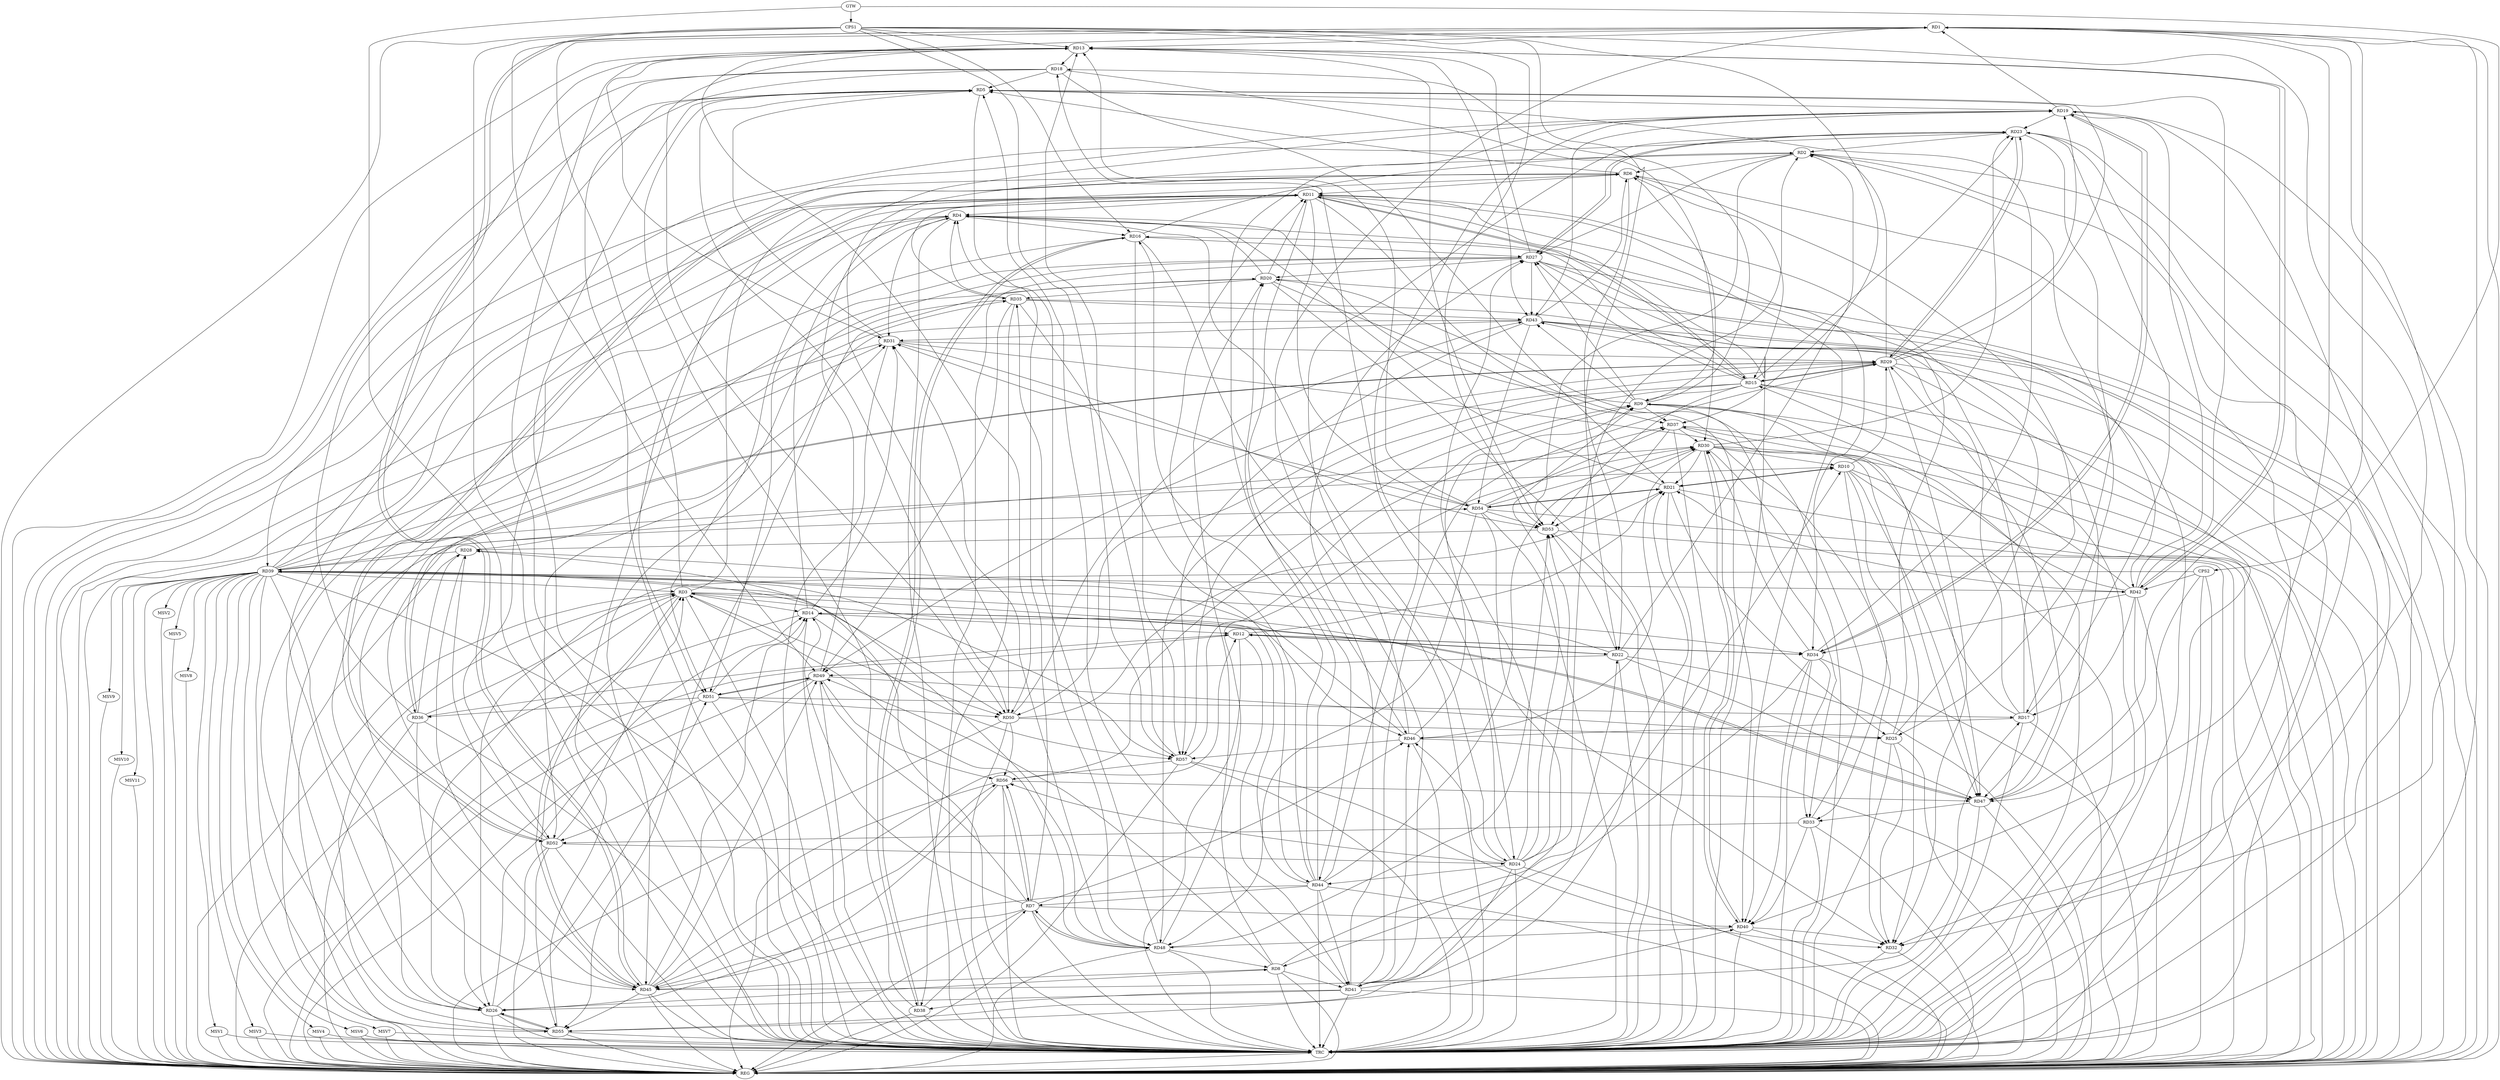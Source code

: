 strict digraph G {
  RD1 [ label="RD1" ];
  RD2 [ label="RD2" ];
  RD3 [ label="RD3" ];
  RD4 [ label="RD4" ];
  RD5 [ label="RD5" ];
  RD6 [ label="RD6" ];
  RD7 [ label="RD7" ];
  RD8 [ label="RD8" ];
  RD9 [ label="RD9" ];
  RD10 [ label="RD10" ];
  RD11 [ label="RD11" ];
  RD12 [ label="RD12" ];
  RD13 [ label="RD13" ];
  RD14 [ label="RD14" ];
  RD15 [ label="RD15" ];
  RD16 [ label="RD16" ];
  RD17 [ label="RD17" ];
  RD18 [ label="RD18" ];
  RD19 [ label="RD19" ];
  RD20 [ label="RD20" ];
  RD21 [ label="RD21" ];
  RD22 [ label="RD22" ];
  RD23 [ label="RD23" ];
  RD24 [ label="RD24" ];
  RD25 [ label="RD25" ];
  RD26 [ label="RD26" ];
  RD27 [ label="RD27" ];
  RD28 [ label="RD28" ];
  RD29 [ label="RD29" ];
  RD30 [ label="RD30" ];
  RD31 [ label="RD31" ];
  RD32 [ label="RD32" ];
  RD33 [ label="RD33" ];
  RD34 [ label="RD34" ];
  RD35 [ label="RD35" ];
  RD36 [ label="RD36" ];
  RD37 [ label="RD37" ];
  RD38 [ label="RD38" ];
  RD39 [ label="RD39" ];
  RD40 [ label="RD40" ];
  RD41 [ label="RD41" ];
  RD42 [ label="RD42" ];
  RD43 [ label="RD43" ];
  RD44 [ label="RD44" ];
  RD45 [ label="RD45" ];
  RD46 [ label="RD46" ];
  RD47 [ label="RD47" ];
  RD48 [ label="RD48" ];
  RD49 [ label="RD49" ];
  RD50 [ label="RD50" ];
  RD51 [ label="RD51" ];
  RD52 [ label="RD52" ];
  RD53 [ label="RD53" ];
  RD54 [ label="RD54" ];
  RD55 [ label="RD55" ];
  RD56 [ label="RD56" ];
  RD57 [ label="RD57" ];
  CPS1 [ label="CPS1" ];
  CPS2 [ label="CPS2" ];
  GTW [ label="GTW" ];
  REG [ label="REG" ];
  TRC [ label="TRC" ];
  MSV1 [ label="MSV1" ];
  MSV2 [ label="MSV2" ];
  MSV3 [ label="MSV3" ];
  MSV4 [ label="MSV4" ];
  MSV5 [ label="MSV5" ];
  MSV6 [ label="MSV6" ];
  MSV7 [ label="MSV7" ];
  MSV8 [ label="MSV8" ];
  MSV9 [ label="MSV9" ];
  MSV10 [ label="MSV10" ];
  MSV11 [ label="MSV11" ];
  RD3 -> RD1;
  RD1 -> RD13;
  RD19 -> RD1;
  RD1 -> RD32;
  RD1 -> RD40;
  RD1 -> RD41;
  RD1 -> RD45;
  RD45 -> RD1;
  RD47 -> RD1;
  RD1 -> RD50;
  RD2 -> RD6;
  RD16 -> RD2;
  RD2 -> RD17;
  RD22 -> RD2;
  RD23 -> RD2;
  RD24 -> RD2;
  RD2 -> RD27;
  RD29 -> RD2;
  RD2 -> RD50;
  RD2 -> RD53;
  RD3 -> RD6;
  RD3 -> RD14;
  RD3 -> RD26;
  RD3 -> RD32;
  RD36 -> RD3;
  RD39 -> RD3;
  RD44 -> RD3;
  RD3 -> RD45;
  RD45 -> RD3;
  RD3 -> RD46;
  RD48 -> RD3;
  RD3 -> RD50;
  RD52 -> RD3;
  RD55 -> RD3;
  RD7 -> RD4;
  RD9 -> RD4;
  RD11 -> RD4;
  RD14 -> RD4;
  RD15 -> RD4;
  RD4 -> RD16;
  RD20 -> RD4;
  RD21 -> RD4;
  RD4 -> RD24;
  RD26 -> RD4;
  RD4 -> RD31;
  RD35 -> RD4;
  RD4 -> RD51;
  RD6 -> RD5;
  RD18 -> RD5;
  RD5 -> RD19;
  RD29 -> RD5;
  RD31 -> RD5;
  RD34 -> RD5;
  RD38 -> RD5;
  RD39 -> RD5;
  RD41 -> RD5;
  RD42 -> RD5;
  RD5 -> RD48;
  RD50 -> RD5;
  RD9 -> RD6;
  RD6 -> RD11;
  RD6 -> RD15;
  RD17 -> RD6;
  RD6 -> RD22;
  RD43 -> RD6;
  RD6 -> RD52;
  RD52 -> RD6;
  RD7 -> RD14;
  RD38 -> RD7;
  RD7 -> RD40;
  RD44 -> RD7;
  RD7 -> RD45;
  RD7 -> RD46;
  RD7 -> RD48;
  RD48 -> RD7;
  RD7 -> RD49;
  RD7 -> RD56;
  RD56 -> RD7;
  RD8 -> RD10;
  RD8 -> RD20;
  RD26 -> RD8;
  RD34 -> RD8;
  RD8 -> RD41;
  RD8 -> RD45;
  RD48 -> RD8;
  RD8 -> RD49;
  RD15 -> RD9;
  RD17 -> RD9;
  RD9 -> RD18;
  RD24 -> RD9;
  RD9 -> RD27;
  RD9 -> RD33;
  RD9 -> RD37;
  RD9 -> RD43;
  RD44 -> RD9;
  RD46 -> RD9;
  RD56 -> RD9;
  RD10 -> RD21;
  RD21 -> RD10;
  RD10 -> RD29;
  RD30 -> RD10;
  RD10 -> RD32;
  RD10 -> RD33;
  RD39 -> RD10;
  RD10 -> RD47;
  RD11 -> RD15;
  RD15 -> RD11;
  RD20 -> RD11;
  RD25 -> RD11;
  RD11 -> RD34;
  RD11 -> RD35;
  RD11 -> RD37;
  RD39 -> RD11;
  RD11 -> RD40;
  RD44 -> RD11;
  RD11 -> RD46;
  RD49 -> RD11;
  RD11 -> RD51;
  RD11 -> RD54;
  RD55 -> RD11;
  RD14 -> RD12;
  RD12 -> RD21;
  RD12 -> RD22;
  RD22 -> RD12;
  RD12 -> RD34;
  RD34 -> RD12;
  RD36 -> RD12;
  RD12 -> RD41;
  RD45 -> RD12;
  RD13 -> RD18;
  RD27 -> RD13;
  RD13 -> RD31;
  RD36 -> RD13;
  RD13 -> RD42;
  RD42 -> RD13;
  RD13 -> RD43;
  RD13 -> RD50;
  RD53 -> RD13;
  RD54 -> RD13;
  RD57 -> RD13;
  RD26 -> RD14;
  RD14 -> RD31;
  RD45 -> RD14;
  RD14 -> RD47;
  RD47 -> RD14;
  RD51 -> RD14;
  RD14 -> RD57;
  RD15 -> RD23;
  RD15 -> RD27;
  RD15 -> RD29;
  RD29 -> RD15;
  RD42 -> RD15;
  RD15 -> RD48;
  RD15 -> RD53;
  RD15 -> RD57;
  RD25 -> RD16;
  RD16 -> RD27;
  RD16 -> RD38;
  RD38 -> RD16;
  RD44 -> RD16;
  RD16 -> RD57;
  RD17 -> RD23;
  RD42 -> RD17;
  RD17 -> RD43;
  RD45 -> RD17;
  RD17 -> RD46;
  RD51 -> RD17;
  RD18 -> RD21;
  RD24 -> RD18;
  RD18 -> RD30;
  RD18 -> RD39;
  RD19 -> RD23;
  RD19 -> RD24;
  RD29 -> RD19;
  RD19 -> RD34;
  RD34 -> RD19;
  RD42 -> RD19;
  RD19 -> RD43;
  RD19 -> RD44;
  RD19 -> RD52;
  RD55 -> RD19;
  RD27 -> RD20;
  RD33 -> RD20;
  RD20 -> RD35;
  RD20 -> RD40;
  RD44 -> RD20;
  RD45 -> RD20;
  RD20 -> RD55;
  RD21 -> RD25;
  RD30 -> RD21;
  RD41 -> RD21;
  RD42 -> RD21;
  RD50 -> RD21;
  RD21 -> RD54;
  RD54 -> RD21;
  RD22 -> RD28;
  RD41 -> RD22;
  RD22 -> RD47;
  RD22 -> RD49;
  RD22 -> RD53;
  RD23 -> RD25;
  RD23 -> RD26;
  RD23 -> RD27;
  RD27 -> RD23;
  RD23 -> RD29;
  RD29 -> RD23;
  RD30 -> RD23;
  RD46 -> RD23;
  RD24 -> RD27;
  RD24 -> RD44;
  RD24 -> RD46;
  RD52 -> RD24;
  RD24 -> RD53;
  RD24 -> RD55;
  RD24 -> RD56;
  RD25 -> RD32;
  RD49 -> RD25;
  RD50 -> RD25;
  RD26 -> RD30;
  RD36 -> RD26;
  RD41 -> RD26;
  RD26 -> RD51;
  RD26 -> RD55;
  RD55 -> RD26;
  RD56 -> RD26;
  RD27 -> RD38;
  RD41 -> RD27;
  RD27 -> RD42;
  RD27 -> RD43;
  RD27 -> RD51;
  RD27 -> RD52;
  RD28 -> RD31;
  RD36 -> RD28;
  RD28 -> RD39;
  RD28 -> RD45;
  RD52 -> RD28;
  RD53 -> RD28;
  RD31 -> RD29;
  RD29 -> RD32;
  RD29 -> RD36;
  RD36 -> RD29;
  RD41 -> RD29;
  RD47 -> RD29;
  RD29 -> RD49;
  RD29 -> RD50;
  RD34 -> RD30;
  RD37 -> RD30;
  RD30 -> RD40;
  RD40 -> RD30;
  RD44 -> RD30;
  RD30 -> RD46;
  RD30 -> RD47;
  RD48 -> RD30;
  RD54 -> RD30;
  RD31 -> RD32;
  RD39 -> RD31;
  RD43 -> RD31;
  RD48 -> RD31;
  RD31 -> RD53;
  RD54 -> RD31;
  RD40 -> RD32;
  RD57 -> RD32;
  RD34 -> RD33;
  RD33 -> RD40;
  RD47 -> RD33;
  RD33 -> RD52;
  RD39 -> RD34;
  RD34 -> RD40;
  RD42 -> RD34;
  RD35 -> RD43;
  RD35 -> RD44;
  RD35 -> RD47;
  RD48 -> RD35;
  RD35 -> RD49;
  RD52 -> RD35;
  RD51 -> RD36;
  RD42 -> RD37;
  RD37 -> RD47;
  RD37 -> RD53;
  RD54 -> RD37;
  RD57 -> RD37;
  RD41 -> RD38;
  RD39 -> RD42;
  RD39 -> RD45;
  RD46 -> RD39;
  RD48 -> RD39;
  RD39 -> RD50;
  RD39 -> RD54;
  RD39 -> RD55;
  RD39 -> RD57;
  RD40 -> RD48;
  RD55 -> RD40;
  RD44 -> RD41;
  RD41 -> RD46;
  RD54 -> RD41;
  RD43 -> RD45;
  RD43 -> RD47;
  RD50 -> RD43;
  RD43 -> RD54;
  RD43 -> RD57;
  RD44 -> RD45;
  RD45 -> RD49;
  RD45 -> RD55;
  RD45 -> RD56;
  RD46 -> RD57;
  RD56 -> RD47;
  RD48 -> RD53;
  RD54 -> RD48;
  RD49 -> RD51;
  RD51 -> RD49;
  RD49 -> RD52;
  RD49 -> RD56;
  RD51 -> RD50;
  RD50 -> RD56;
  RD52 -> RD55;
  RD54 -> RD53;
  RD57 -> RD56;
  CPS1 -> RD32;
  CPS1 -> RD49;
  CPS1 -> RD53;
  CPS1 -> RD22;
  CPS1 -> RD57;
  CPS1 -> RD13;
  CPS1 -> RD16;
  CPS1 -> RD37;
  CPS2 -> RD42;
  CPS2 -> RD26;
  CPS2 -> RD47;
  GTW -> CPS1;
  GTW -> CPS2;
  RD1 -> REG;
  RD2 -> REG;
  RD3 -> REG;
  RD4 -> REG;
  RD5 -> REG;
  RD6 -> REG;
  RD7 -> REG;
  RD8 -> REG;
  RD9 -> REG;
  RD10 -> REG;
  RD11 -> REG;
  RD12 -> REG;
  RD13 -> REG;
  RD14 -> REG;
  RD15 -> REG;
  RD16 -> REG;
  RD17 -> REG;
  RD18 -> REG;
  RD19 -> REG;
  RD20 -> REG;
  RD21 -> REG;
  RD22 -> REG;
  RD23 -> REG;
  RD24 -> REG;
  RD25 -> REG;
  RD26 -> REG;
  RD27 -> REG;
  RD28 -> REG;
  RD29 -> REG;
  RD30 -> REG;
  RD31 -> REG;
  RD32 -> REG;
  RD33 -> REG;
  RD34 -> REG;
  RD35 -> REG;
  RD36 -> REG;
  RD37 -> REG;
  RD38 -> REG;
  RD39 -> REG;
  RD40 -> REG;
  RD41 -> REG;
  RD42 -> REG;
  RD43 -> REG;
  RD44 -> REG;
  RD45 -> REG;
  RD46 -> REG;
  RD47 -> REG;
  RD48 -> REG;
  RD49 -> REG;
  RD50 -> REG;
  RD51 -> REG;
  RD52 -> REG;
  RD53 -> REG;
  RD54 -> REG;
  RD55 -> REG;
  RD56 -> REG;
  RD57 -> REG;
  CPS1 -> REG;
  CPS2 -> REG;
  RD1 -> TRC;
  RD2 -> TRC;
  RD3 -> TRC;
  RD4 -> TRC;
  RD5 -> TRC;
  RD6 -> TRC;
  RD7 -> TRC;
  RD8 -> TRC;
  RD9 -> TRC;
  RD10 -> TRC;
  RD11 -> TRC;
  RD12 -> TRC;
  RD13 -> TRC;
  RD14 -> TRC;
  RD15 -> TRC;
  RD16 -> TRC;
  RD17 -> TRC;
  RD18 -> TRC;
  RD19 -> TRC;
  RD20 -> TRC;
  RD21 -> TRC;
  RD22 -> TRC;
  RD23 -> TRC;
  RD24 -> TRC;
  RD25 -> TRC;
  RD26 -> TRC;
  RD27 -> TRC;
  RD28 -> TRC;
  RD29 -> TRC;
  RD30 -> TRC;
  RD31 -> TRC;
  RD32 -> TRC;
  RD33 -> TRC;
  RD34 -> TRC;
  RD35 -> TRC;
  RD36 -> TRC;
  RD37 -> TRC;
  RD38 -> TRC;
  RD39 -> TRC;
  RD40 -> TRC;
  RD41 -> TRC;
  RD42 -> TRC;
  RD43 -> TRC;
  RD44 -> TRC;
  RD45 -> TRC;
  RD46 -> TRC;
  RD47 -> TRC;
  RD48 -> TRC;
  RD49 -> TRC;
  RD50 -> TRC;
  RD51 -> TRC;
  RD52 -> TRC;
  RD53 -> TRC;
  RD54 -> TRC;
  RD55 -> TRC;
  RD56 -> TRC;
  RD57 -> TRC;
  CPS1 -> TRC;
  CPS2 -> TRC;
  GTW -> TRC;
  TRC -> REG;
  RD39 -> MSV1;
  RD39 -> MSV2;
  RD39 -> MSV3;
  MSV1 -> REG;
  MSV1 -> TRC;
  MSV2 -> REG;
  MSV3 -> REG;
  MSV3 -> TRC;
  RD39 -> MSV4;
  RD39 -> MSV5;
  RD39 -> MSV6;
  MSV4 -> REG;
  MSV4 -> TRC;
  MSV5 -> REG;
  MSV6 -> REG;
  MSV6 -> TRC;
  RD39 -> MSV7;
  RD39 -> MSV8;
  MSV7 -> REG;
  MSV7 -> TRC;
  MSV8 -> REG;
  RD39 -> MSV9;
  MSV9 -> REG;
  RD39 -> MSV10;
  RD39 -> MSV11;
  MSV10 -> REG;
  MSV11 -> REG;
}
